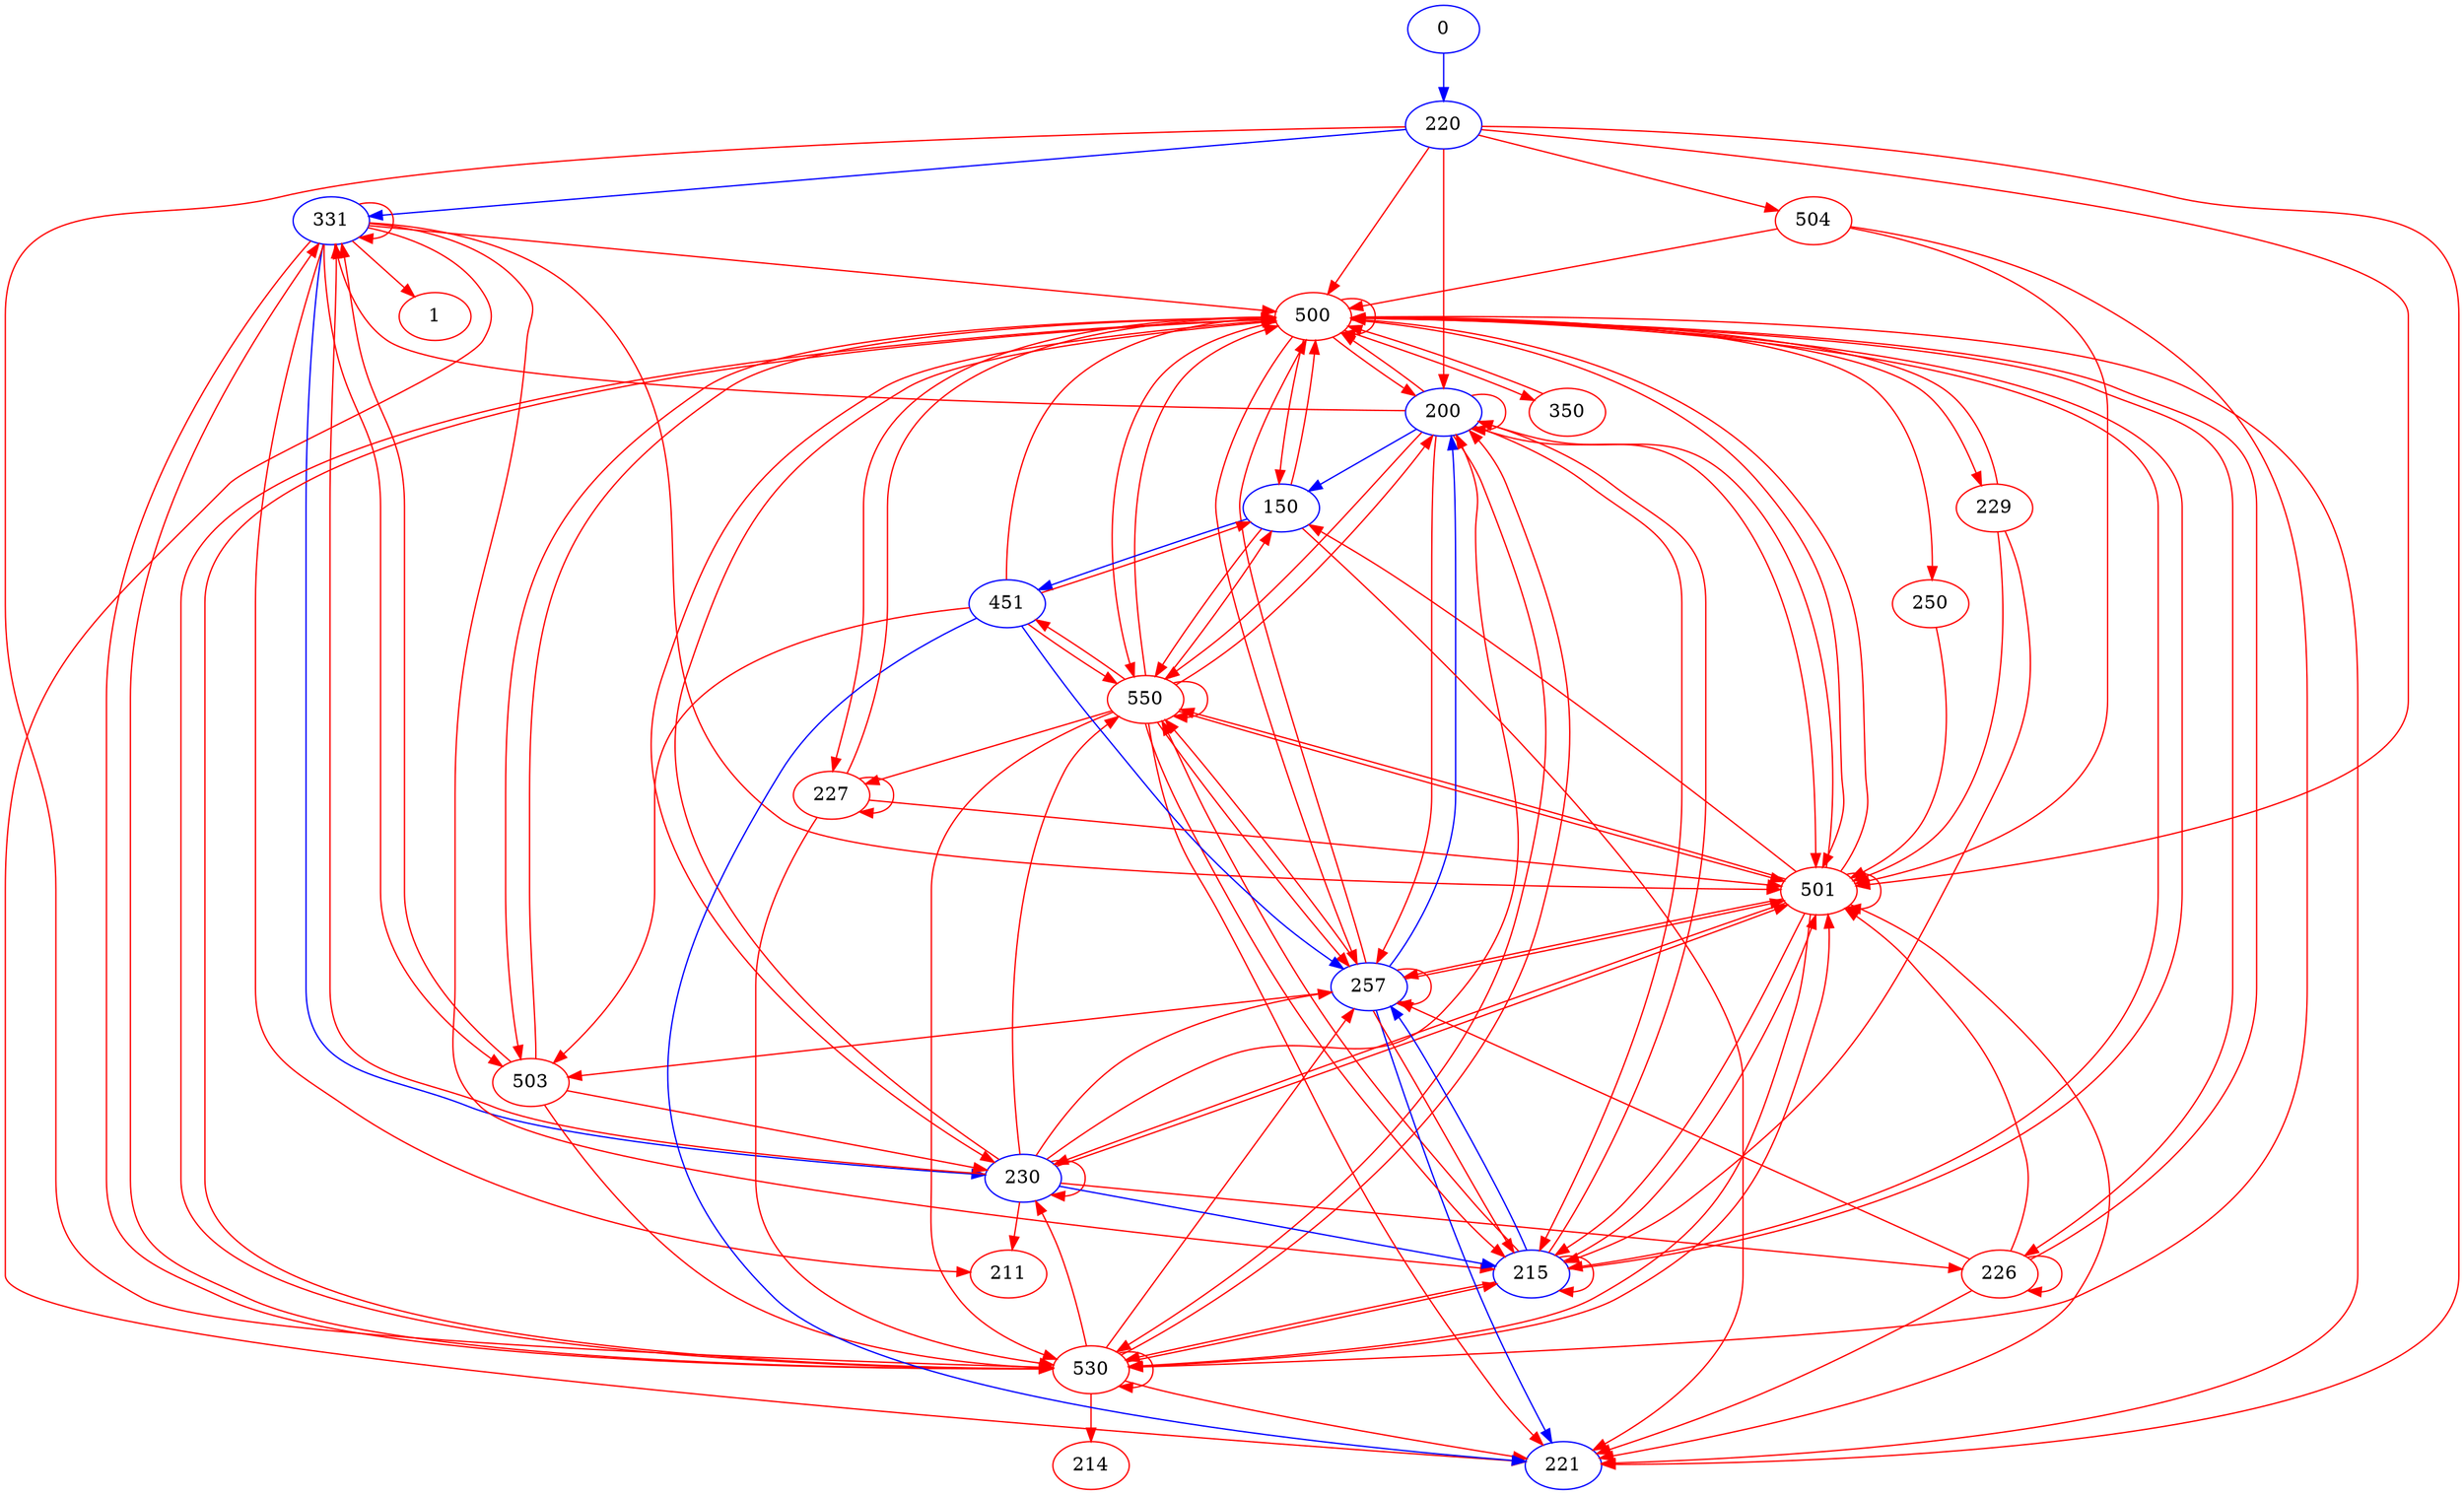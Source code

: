 digraph g {
	node [color=black];
	edge [color=black];
	0	[color=blue];
	220	[color=blue];
	0 -> 220	[key=new_edge,
		color=blue];
	331	[color=blue];
	220 -> 331	[key=new_edge,
		color=blue];
	200	[color=blue];
	220 -> 200	[key=new_edge,
		color=red];
	221	[color=blue];
	220 -> 221	[key=new_edge,
		color=red];
	500	[color=red];
	220 -> 500	[key=new_edge,
		color=red];
	530	[color=red];
	220 -> 530	[key=new_edge,
		color=red];
	501	[color=red];
	220 -> 501	[key=new_edge,
		color=red];
	504	[color=red];
	220 -> 504	[key=new_edge,
		color=red];
	331 -> 331	[key=new_edge,
		color=red];
	230	[color=blue];
	331 -> 230	[key=new_edge,
		color=blue];
	215	[color=blue];
	331 -> 215	[key=new_edge,
		color=red];
	331 -> 221	[key=new_edge,
		color=red];
	331 -> 500	[key=new_edge,
		color=red];
	331 -> 530	[key=new_edge,
		color=red];
	331 -> 501	[key=new_edge,
		color=red];
	503	[color=red];
	331 -> 503	[key=new_edge,
		color=red];
	1	[color=red];
	331 -> 1	[key=new_edge,
		color=red];
	211	[color=red];
	331 -> 211	[key=new_edge,
		color=red];
	230 -> 331	[key=new_edge,
		color=red];
	230 -> 230	[key=new_edge,
		color=red];
	230 -> 215	[key=new_edge,
		color=blue];
	257	[color=blue];
	230 -> 257	[key=new_edge,
		color=red];
	230 -> 200	[key=new_edge,
		color=red];
	230 -> 500	[key=new_edge,
		color=red];
	230 -> 501	[key=new_edge,
		color=red];
	550	[color=red];
	230 -> 550	[key=new_edge,
		color=red];
	226	[color=red];
	230 -> 226	[key=new_edge,
		color=red];
	230 -> 211	[key=new_edge,
		color=red];
	215 -> 215	[key=new_edge,
		color=red];
	215 -> 257	[key=new_edge,
		color=blue];
	215 -> 200	[key=new_edge,
		color=red];
	215 -> 500	[key=new_edge,
		color=red];
	215 -> 530	[key=new_edge,
		color=red];
	215 -> 501	[key=new_edge,
		color=red];
	215 -> 550	[key=new_edge,
		color=red];
	257 -> 215	[key=new_edge,
		color=red];
	257 -> 257	[key=new_edge,
		color=red];
	257 -> 200	[key=new_edge,
		color=blue];
	257 -> 221	[key=new_edge,
		color=blue];
	257 -> 500	[key=new_edge,
		color=red];
	257 -> 501	[key=new_edge,
		color=red];
	257 -> 503	[key=new_edge,
		color=red];
	257 -> 550	[key=new_edge,
		color=red];
	200 -> 331	[key=new_edge,
		color=red];
	200 -> 215	[key=new_edge,
		color=red];
	200 -> 257	[key=new_edge,
		color=red];
	200 -> 200	[key=new_edge,
		color=red];
	150	[color=blue];
	200 -> 150	[key=new_edge,
		color=blue];
	200 -> 500	[key=new_edge,
		color=red];
	200 -> 530	[key=new_edge,
		color=red];
	200 -> 501	[key=new_edge,
		color=red];
	200 -> 550	[key=new_edge,
		color=red];
	451	[color=blue];
	150 -> 451	[key=new_edge,
		color=blue];
	150 -> 221	[key=new_edge,
		color=red];
	150 -> 500	[key=new_edge,
		color=red];
	150 -> 550	[key=new_edge,
		color=red];
	451 -> 257	[key=new_edge,
		color=blue];
	451 -> 150	[key=new_edge,
		color=red];
	451 -> 221	[key=new_edge,
		color=blue];
	451 -> 500	[key=new_edge,
		color=red];
	451 -> 503	[key=new_edge,
		color=red];
	451 -> 550	[key=new_edge,
		color=red];
	500 -> 230	[key=new_edge,
		color=red];
	500 -> 215	[key=new_edge,
		color=red];
	500 -> 257	[key=new_edge,
		color=red];
	500 -> 200	[key=new_edge,
		color=red];
	500 -> 150	[key=new_edge,
		color=red];
	500 -> 221	[key=new_edge,
		color=red];
	500 -> 500	[key=new_edge,
		color=red];
	500 -> 530	[key=new_edge,
		color=red];
	500 -> 501	[key=new_edge,
		color=red];
	500 -> 503	[key=new_edge,
		color=red];
	500 -> 550	[key=new_edge,
		color=red];
	500 -> 226	[key=new_edge,
		color=red];
	250	[color=red];
	500 -> 250	[key=new_edge,
		color=red];
	227	[color=red];
	500 -> 227	[key=new_edge,
		color=red];
	229	[color=red];
	500 -> 229	[key=new_edge,
		color=red];
	350	[color=red];
	500 -> 350	[key=new_edge,
		color=red];
	530 -> 331	[key=new_edge,
		color=red];
	530 -> 230	[key=new_edge,
		color=red];
	530 -> 215	[key=new_edge,
		color=red];
	530 -> 257	[key=new_edge,
		color=red];
	530 -> 200	[key=new_edge,
		color=red];
	530 -> 221	[key=new_edge,
		color=red];
	530 -> 500	[key=new_edge,
		color=red];
	530 -> 530	[key=new_edge,
		color=red];
	530 -> 501	[key=new_edge,
		color=red];
	214	[color=red];
	530 -> 214	[key=new_edge,
		color=red];
	501 -> 230	[key=new_edge,
		color=red];
	501 -> 215	[key=new_edge,
		color=red];
	501 -> 257	[key=new_edge,
		color=red];
	501 -> 200	[key=new_edge,
		color=red];
	501 -> 150	[key=new_edge,
		color=red];
	501 -> 221	[key=new_edge,
		color=red];
	501 -> 500	[key=new_edge,
		color=red];
	501 -> 530	[key=new_edge,
		color=red];
	501 -> 501	[key=new_edge,
		color=red];
	501 -> 550	[key=new_edge,
		color=red];
	503 -> 331	[key=new_edge,
		color=red];
	503 -> 230	[key=new_edge,
		color=red];
	503 -> 500	[key=new_edge,
		color=red];
	503 -> 530	[key=new_edge,
		color=red];
	550 -> 215	[key=new_edge,
		color=red];
	550 -> 257	[key=new_edge,
		color=red];
	550 -> 200	[key=new_edge,
		color=red];
	550 -> 150	[key=new_edge,
		color=red];
	550 -> 451	[key=new_edge,
		color=red];
	550 -> 221	[key=new_edge,
		color=red];
	550 -> 500	[key=new_edge,
		color=red];
	550 -> 530	[key=new_edge,
		color=red];
	550 -> 501	[key=new_edge,
		color=red];
	550 -> 550	[key=new_edge,
		color=red];
	550 -> 227	[key=new_edge,
		color=red];
	226 -> 257	[key=new_edge,
		color=red];
	226 -> 221	[key=new_edge,
		color=red];
	226 -> 500	[key=new_edge,
		color=red];
	226 -> 501	[key=new_edge,
		color=red];
	226 -> 226	[key=new_edge,
		color=red];
	250 -> 501	[key=new_edge,
		color=red];
	227 -> 500	[key=new_edge,
		color=red];
	227 -> 530	[key=new_edge,
		color=red];
	227 -> 501	[key=new_edge,
		color=red];
	227 -> 227	[key=new_edge,
		color=red];
	229 -> 215	[key=new_edge,
		color=red];
	229 -> 500	[key=new_edge,
		color=red];
	229 -> 501	[key=new_edge,
		color=red];
	350 -> 500	[key=new_edge,
		color=red];
	504 -> 500	[key=new_edge,
		color=red];
	504 -> 530	[key=new_edge,
		color=red];
	504 -> 501	[key=new_edge,
		color=red];
}
